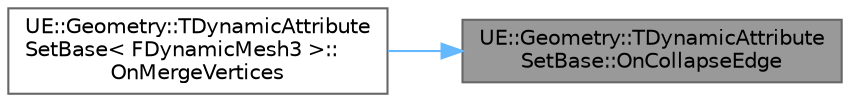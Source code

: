 digraph "UE::Geometry::TDynamicAttributeSetBase::OnCollapseEdge"
{
 // INTERACTIVE_SVG=YES
 // LATEX_PDF_SIZE
  bgcolor="transparent";
  edge [fontname=Helvetica,fontsize=10,labelfontname=Helvetica,labelfontsize=10];
  node [fontname=Helvetica,fontsize=10,shape=box,height=0.2,width=0.4];
  rankdir="RL";
  Node1 [id="Node000001",label="UE::Geometry::TDynamicAttribute\lSetBase::OnCollapseEdge",height=0.2,width=0.4,color="gray40", fillcolor="grey60", style="filled", fontcolor="black",tooltip=" "];
  Node1 -> Node2 [id="edge1_Node000001_Node000002",dir="back",color="steelblue1",style="solid",tooltip=" "];
  Node2 [id="Node000002",label="UE::Geometry::TDynamicAttribute\lSetBase\< FDynamicMesh3 \>::\lOnMergeVertices",height=0.2,width=0.4,color="grey40", fillcolor="white", style="filled",URL="$d9/d14/classUE_1_1Geometry_1_1TDynamicAttributeSetBase.html#a283f73f5d33b363e0b02d8d72580dca5",tooltip=" "];
}
